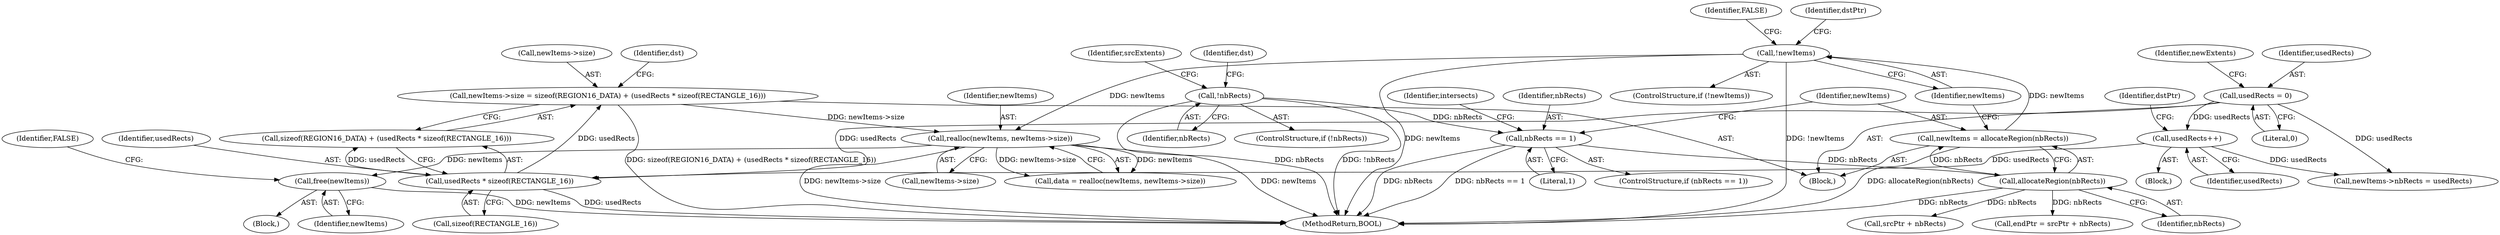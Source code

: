 digraph "0_FreeRDP_fc80ab45621bd966f70594c0b7393ec005a94007_0@API" {
"1000340" [label="(Call,free(newItems))"];
"1000317" [label="(Call,realloc(newItems, newItems->size))"];
"1000171" [label="(Call,!newItems)"];
"1000166" [label="(Call,newItems = allocateRegion(nbRects))"];
"1000168" [label="(Call,allocateRegion(nbRects))"];
"1000142" [label="(Call,nbRects == 1)"];
"1000130" [label="(Call,!nbRects)"];
"1000285" [label="(Call,newItems->size = sizeof(REGION16_DATA) + (usedRects * sizeof(RECTANGLE_16)))"];
"1000292" [label="(Call,usedRects * sizeof(RECTANGLE_16))"];
"1000222" [label="(Call,usedRects++)"];
"1000183" [label="(Call,usedRects = 0)"];
"1000352" [label="(MethodReturn,BOOL)"];
"1000289" [label="(Call,sizeof(REGION16_DATA) + (usedRects * sizeof(RECTANGLE_16)))"];
"1000315" [label="(Call,data = realloc(newItems, newItems->size))"];
"1000167" [label="(Identifier,newItems)"];
"1000131" [label="(Identifier,nbRects)"];
"1000183" [label="(Call,usedRects = 0)"];
"1000168" [label="(Call,allocateRegion(nbRects))"];
"1000169" [label="(Identifier,nbRects)"];
"1000223" [label="(Identifier,usedRects)"];
"1000141" [label="(ControlStructure,if (nbRects == 1))"];
"1000301" [label="(Identifier,dst)"];
"1000172" [label="(Identifier,newItems)"];
"1000143" [label="(Identifier,nbRects)"];
"1000285" [label="(Call,newItems->size = sizeof(REGION16_DATA) + (usedRects * sizeof(RECTANGLE_16)))"];
"1000343" [label="(Identifier,FALSE)"];
"1000106" [label="(Block,)"];
"1000174" [label="(Identifier,FALSE)"];
"1000340" [label="(Call,free(newItems))"];
"1000194" [label="(Call,srcPtr + nbRects)"];
"1000171" [label="(Call,!newItems)"];
"1000130" [label="(Call,!nbRects)"];
"1000318" [label="(Identifier,newItems)"];
"1000176" [label="(Identifier,dstPtr)"];
"1000166" [label="(Call,newItems = allocateRegion(nbRects))"];
"1000134" [label="(Identifier,dst)"];
"1000217" [label="(Block,)"];
"1000188" [label="(Identifier,newExtents)"];
"1000222" [label="(Call,usedRects++)"];
"1000339" [label="(Block,)"];
"1000319" [label="(Call,newItems->size)"];
"1000185" [label="(Literal,0)"];
"1000192" [label="(Call,endPtr = srcPtr + nbRects)"];
"1000294" [label="(Call,sizeof(RECTANGLE_16))"];
"1000225" [label="(Identifier,dstPtr)"];
"1000170" [label="(ControlStructure,if (!newItems))"];
"1000341" [label="(Identifier,newItems)"];
"1000144" [label="(Literal,1)"];
"1000292" [label="(Call,usedRects * sizeof(RECTANGLE_16))"];
"1000317" [label="(Call,realloc(newItems, newItems->size))"];
"1000286" [label="(Call,newItems->size)"];
"1000293" [label="(Identifier,usedRects)"];
"1000142" [label="(Call,nbRects == 1)"];
"1000148" [label="(Identifier,intersects)"];
"1000129" [label="(ControlStructure,if (!nbRects))"];
"1000280" [label="(Call,newItems->nbRects = usedRects)"];
"1000138" [label="(Identifier,srcExtents)"];
"1000184" [label="(Identifier,usedRects)"];
"1000340" -> "1000339"  [label="AST: "];
"1000340" -> "1000341"  [label="CFG: "];
"1000341" -> "1000340"  [label="AST: "];
"1000343" -> "1000340"  [label="CFG: "];
"1000340" -> "1000352"  [label="DDG: newItems"];
"1000317" -> "1000340"  [label="DDG: newItems"];
"1000317" -> "1000315"  [label="AST: "];
"1000317" -> "1000319"  [label="CFG: "];
"1000318" -> "1000317"  [label="AST: "];
"1000319" -> "1000317"  [label="AST: "];
"1000315" -> "1000317"  [label="CFG: "];
"1000317" -> "1000352"  [label="DDG: newItems"];
"1000317" -> "1000352"  [label="DDG: newItems->size"];
"1000317" -> "1000315"  [label="DDG: newItems"];
"1000317" -> "1000315"  [label="DDG: newItems->size"];
"1000171" -> "1000317"  [label="DDG: newItems"];
"1000285" -> "1000317"  [label="DDG: newItems->size"];
"1000171" -> "1000170"  [label="AST: "];
"1000171" -> "1000172"  [label="CFG: "];
"1000172" -> "1000171"  [label="AST: "];
"1000174" -> "1000171"  [label="CFG: "];
"1000176" -> "1000171"  [label="CFG: "];
"1000171" -> "1000352"  [label="DDG: newItems"];
"1000171" -> "1000352"  [label="DDG: !newItems"];
"1000166" -> "1000171"  [label="DDG: newItems"];
"1000166" -> "1000106"  [label="AST: "];
"1000166" -> "1000168"  [label="CFG: "];
"1000167" -> "1000166"  [label="AST: "];
"1000168" -> "1000166"  [label="AST: "];
"1000172" -> "1000166"  [label="CFG: "];
"1000166" -> "1000352"  [label="DDG: allocateRegion(nbRects)"];
"1000168" -> "1000166"  [label="DDG: nbRects"];
"1000168" -> "1000169"  [label="CFG: "];
"1000169" -> "1000168"  [label="AST: "];
"1000168" -> "1000352"  [label="DDG: nbRects"];
"1000142" -> "1000168"  [label="DDG: nbRects"];
"1000168" -> "1000192"  [label="DDG: nbRects"];
"1000168" -> "1000194"  [label="DDG: nbRects"];
"1000142" -> "1000141"  [label="AST: "];
"1000142" -> "1000144"  [label="CFG: "];
"1000143" -> "1000142"  [label="AST: "];
"1000144" -> "1000142"  [label="AST: "];
"1000148" -> "1000142"  [label="CFG: "];
"1000167" -> "1000142"  [label="CFG: "];
"1000142" -> "1000352"  [label="DDG: nbRects == 1"];
"1000142" -> "1000352"  [label="DDG: nbRects"];
"1000130" -> "1000142"  [label="DDG: nbRects"];
"1000130" -> "1000129"  [label="AST: "];
"1000130" -> "1000131"  [label="CFG: "];
"1000131" -> "1000130"  [label="AST: "];
"1000134" -> "1000130"  [label="CFG: "];
"1000138" -> "1000130"  [label="CFG: "];
"1000130" -> "1000352"  [label="DDG: !nbRects"];
"1000130" -> "1000352"  [label="DDG: nbRects"];
"1000285" -> "1000106"  [label="AST: "];
"1000285" -> "1000289"  [label="CFG: "];
"1000286" -> "1000285"  [label="AST: "];
"1000289" -> "1000285"  [label="AST: "];
"1000301" -> "1000285"  [label="CFG: "];
"1000285" -> "1000352"  [label="DDG: sizeof(REGION16_DATA) + (usedRects * sizeof(RECTANGLE_16))"];
"1000292" -> "1000285"  [label="DDG: usedRects"];
"1000292" -> "1000289"  [label="AST: "];
"1000292" -> "1000294"  [label="CFG: "];
"1000293" -> "1000292"  [label="AST: "];
"1000294" -> "1000292"  [label="AST: "];
"1000289" -> "1000292"  [label="CFG: "];
"1000292" -> "1000352"  [label="DDG: usedRects"];
"1000292" -> "1000289"  [label="DDG: usedRects"];
"1000222" -> "1000292"  [label="DDG: usedRects"];
"1000183" -> "1000292"  [label="DDG: usedRects"];
"1000222" -> "1000217"  [label="AST: "];
"1000222" -> "1000223"  [label="CFG: "];
"1000223" -> "1000222"  [label="AST: "];
"1000225" -> "1000222"  [label="CFG: "];
"1000183" -> "1000222"  [label="DDG: usedRects"];
"1000222" -> "1000280"  [label="DDG: usedRects"];
"1000183" -> "1000106"  [label="AST: "];
"1000183" -> "1000185"  [label="CFG: "];
"1000184" -> "1000183"  [label="AST: "];
"1000185" -> "1000183"  [label="AST: "];
"1000188" -> "1000183"  [label="CFG: "];
"1000183" -> "1000280"  [label="DDG: usedRects"];
}
